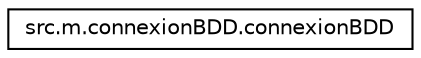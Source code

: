 digraph "Graphical Class Hierarchy"
{
  edge [fontname="Helvetica",fontsize="10",labelfontname="Helvetica",labelfontsize="10"];
  node [fontname="Helvetica",fontsize="10",shape=record];
  rankdir="LR";
  Node1 [label="src.m.connexionBDD.connexionBDD",height=0.2,width=0.4,color="black", fillcolor="white", style="filled",URL="$classsrc_1_1m_1_1connexion_b_d_d_1_1connexion_b_d_d.html"];
}

